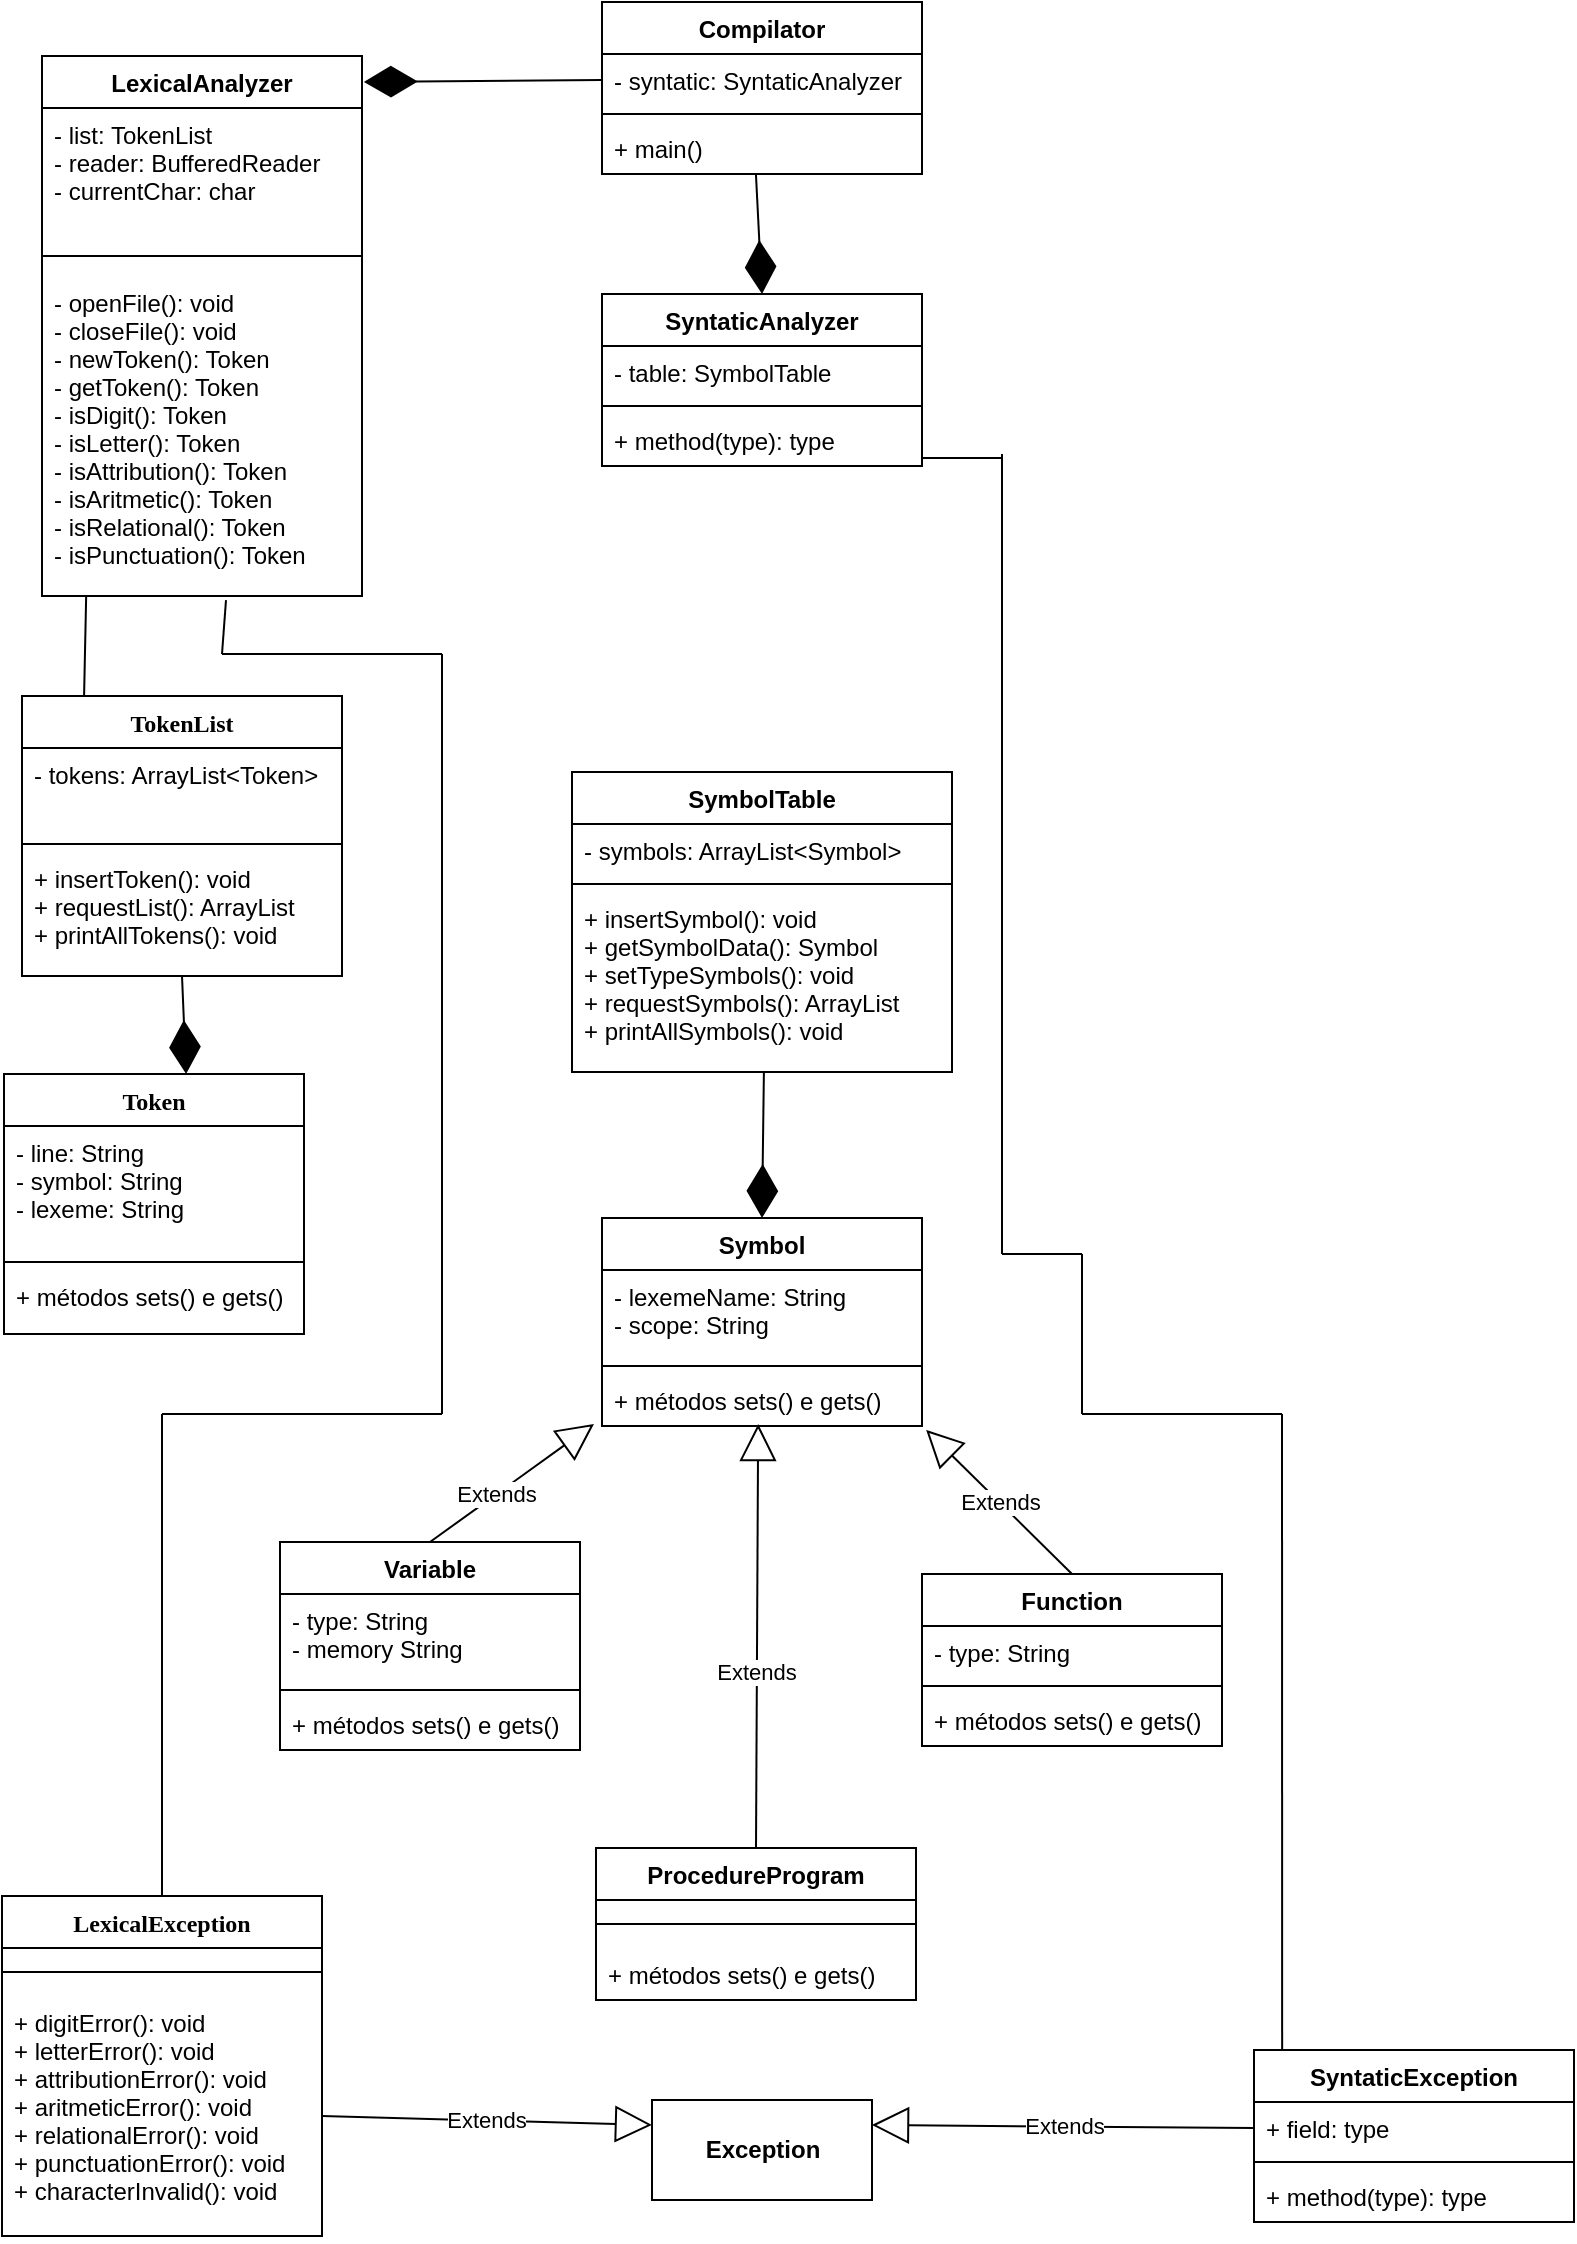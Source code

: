 <mxfile version="12.0.2" type="google" pages="1"><diagram id="2TDwrt6tPFfbkVCvWJ1h" name="Page-1"><mxGraphModel dx="1408" dy="780" grid="1" gridSize="10" guides="1" tooltips="1" connect="1" arrows="1" fold="1" page="1" pageScale="1" pageWidth="827" pageHeight="1169" math="0" shadow="0"><root><mxCell id="0"/><mxCell id="1" parent="0"/><mxCell id="0FzWUgutlJiLsOhfy9-G-1" value="Compilator" style="swimlane;fontStyle=1;align=center;verticalAlign=top;childLayout=stackLayout;horizontal=1;startSize=26;horizontalStack=0;resizeParent=1;resizeParentMax=0;resizeLast=0;collapsible=1;marginBottom=0;" vertex="1" parent="1"><mxGeometry x="320" y="20" width="160" height="86" as="geometry"/></mxCell><mxCell id="0FzWUgutlJiLsOhfy9-G-2" value="- syntatic: SyntaticAnalyzer" style="text;strokeColor=none;fillColor=none;align=left;verticalAlign=top;spacingLeft=4;spacingRight=4;overflow=hidden;rotatable=0;points=[[0,0.5],[1,0.5]];portConstraint=eastwest;" vertex="1" parent="0FzWUgutlJiLsOhfy9-G-1"><mxGeometry y="26" width="160" height="26" as="geometry"/></mxCell><mxCell id="0FzWUgutlJiLsOhfy9-G-3" value="" style="line;strokeWidth=1;fillColor=none;align=left;verticalAlign=middle;spacingTop=-1;spacingLeft=3;spacingRight=3;rotatable=0;labelPosition=right;points=[];portConstraint=eastwest;" vertex="1" parent="0FzWUgutlJiLsOhfy9-G-1"><mxGeometry y="52" width="160" height="8" as="geometry"/></mxCell><mxCell id="0FzWUgutlJiLsOhfy9-G-4" value="+ main()" style="text;strokeColor=none;fillColor=none;align=left;verticalAlign=top;spacingLeft=4;spacingRight=4;overflow=hidden;rotatable=0;points=[[0,0.5],[1,0.5]];portConstraint=eastwest;" vertex="1" parent="0FzWUgutlJiLsOhfy9-G-1"><mxGeometry y="60" width="160" height="26" as="geometry"/></mxCell><mxCell id="0FzWUgutlJiLsOhfy9-G-5" value="" style="endArrow=diamondThin;endFill=1;endSize=24;html=1;exitX=0.481;exitY=1;exitDx=0;exitDy=0;exitPerimeter=0;entryX=0.5;entryY=0;entryDx=0;entryDy=0;" edge="1" parent="1" source="0FzWUgutlJiLsOhfy9-G-4" target="0FzWUgutlJiLsOhfy9-G-6"><mxGeometry width="160" relative="1" as="geometry"><mxPoint x="320" y="546" as="sourcePoint"/><mxPoint x="397" y="166" as="targetPoint"/></mxGeometry></mxCell><mxCell id="0FzWUgutlJiLsOhfy9-G-6" value="SyntaticAnalyzer" style="swimlane;fontStyle=1;align=center;verticalAlign=top;childLayout=stackLayout;horizontal=1;startSize=26;horizontalStack=0;resizeParent=1;resizeParentMax=0;resizeLast=0;collapsible=1;marginBottom=0;" vertex="1" parent="1"><mxGeometry x="320" y="166" width="160" height="86" as="geometry"/></mxCell><mxCell id="0FzWUgutlJiLsOhfy9-G-7" value="- table: SymbolTable" style="text;strokeColor=none;fillColor=none;align=left;verticalAlign=top;spacingLeft=4;spacingRight=4;overflow=hidden;rotatable=0;points=[[0,0.5],[1,0.5]];portConstraint=eastwest;" vertex="1" parent="0FzWUgutlJiLsOhfy9-G-6"><mxGeometry y="26" width="160" height="26" as="geometry"/></mxCell><mxCell id="0FzWUgutlJiLsOhfy9-G-8" value="" style="line;strokeWidth=1;fillColor=none;align=left;verticalAlign=middle;spacingTop=-1;spacingLeft=3;spacingRight=3;rotatable=0;labelPosition=right;points=[];portConstraint=eastwest;" vertex="1" parent="0FzWUgutlJiLsOhfy9-G-6"><mxGeometry y="52" width="160" height="8" as="geometry"/></mxCell><mxCell id="0FzWUgutlJiLsOhfy9-G-9" value="+ method(type): type" style="text;strokeColor=none;fillColor=none;align=left;verticalAlign=top;spacingLeft=4;spacingRight=4;overflow=hidden;rotatable=0;points=[[0,0.5],[1,0.5]];portConstraint=eastwest;" vertex="1" parent="0FzWUgutlJiLsOhfy9-G-6"><mxGeometry y="60" width="160" height="26" as="geometry"/></mxCell><mxCell id="0FzWUgutlJiLsOhfy9-G-10" value="" style="endArrow=diamondThin;endFill=1;endSize=24;html=1;exitX=0;exitY=0.5;exitDx=0;exitDy=0;entryX=1.006;entryY=0.048;entryDx=0;entryDy=0;entryPerimeter=0;" edge="1" parent="1" source="0FzWUgutlJiLsOhfy9-G-2" target="0FzWUgutlJiLsOhfy9-G-11"><mxGeometry width="160" relative="1" as="geometry"><mxPoint x="20" y="66" as="sourcePoint"/><mxPoint x="180" y="66" as="targetPoint"/></mxGeometry></mxCell><mxCell id="0FzWUgutlJiLsOhfy9-G-11" value="LexicalAnalyzer" style="swimlane;fontStyle=1;align=center;verticalAlign=top;childLayout=stackLayout;horizontal=1;startSize=26;horizontalStack=0;resizeParent=1;resizeParentMax=0;resizeLast=0;collapsible=1;marginBottom=0;" vertex="1" parent="1"><mxGeometry x="40" y="47" width="160" height="270" as="geometry"/></mxCell><mxCell id="0FzWUgutlJiLsOhfy9-G-12" value="- list: TokenList&#10;- reader: BufferedReader&#10;- currentChar: char" style="text;strokeColor=none;fillColor=none;align=left;verticalAlign=top;spacingLeft=4;spacingRight=4;overflow=hidden;rotatable=0;points=[[0,0.5],[1,0.5]];portConstraint=eastwest;" vertex="1" parent="0FzWUgutlJiLsOhfy9-G-11"><mxGeometry y="26" width="160" height="64" as="geometry"/></mxCell><mxCell id="0FzWUgutlJiLsOhfy9-G-13" value="" style="line;strokeWidth=1;fillColor=none;align=left;verticalAlign=middle;spacingTop=-1;spacingLeft=3;spacingRight=3;rotatable=0;labelPosition=right;points=[];portConstraint=eastwest;" vertex="1" parent="0FzWUgutlJiLsOhfy9-G-11"><mxGeometry y="90" width="160" height="20" as="geometry"/></mxCell><mxCell id="0FzWUgutlJiLsOhfy9-G-14" value="- openFile(): void&#10;- closeFile(): void&#10;- newToken(): Token&#10;- getToken(): Token&#10;- isDigit(): Token&#10;- isLetter(): Token&#10;- isAttribution(): Token&#10;- isAritmetic(): Token&#10;- isRelational(): Token&#10;- isPunctuation(): Token" style="text;strokeColor=none;fillColor=none;align=left;verticalAlign=top;spacingLeft=4;spacingRight=4;overflow=hidden;rotatable=0;points=[[0,0.5],[1,0.5]];portConstraint=eastwest;" vertex="1" parent="0FzWUgutlJiLsOhfy9-G-11"><mxGeometry y="110" width="160" height="160" as="geometry"/></mxCell><mxCell id="0FzWUgutlJiLsOhfy9-G-15" value="TokenList" style="swimlane;fontStyle=1;align=center;verticalAlign=top;childLayout=stackLayout;horizontal=1;startSize=26;horizontalStack=0;resizeParent=1;resizeParentMax=0;resizeLast=0;collapsible=1;marginBottom=0;fontFamily=Verdana;" vertex="1" parent="1"><mxGeometry x="30" y="367" width="160" height="140" as="geometry"/></mxCell><mxCell id="0FzWUgutlJiLsOhfy9-G-16" value="- tokens: ArrayList&lt;Token&gt;" style="text;strokeColor=none;fillColor=none;align=left;verticalAlign=top;spacingLeft=4;spacingRight=4;overflow=hidden;rotatable=0;points=[[0,0.5],[1,0.5]];portConstraint=eastwest;" vertex="1" parent="0FzWUgutlJiLsOhfy9-G-15"><mxGeometry y="26" width="160" height="44" as="geometry"/></mxCell><mxCell id="0FzWUgutlJiLsOhfy9-G-17" value="" style="line;strokeWidth=1;fillColor=none;align=left;verticalAlign=middle;spacingTop=-1;spacingLeft=3;spacingRight=3;rotatable=0;labelPosition=right;points=[];portConstraint=eastwest;" vertex="1" parent="0FzWUgutlJiLsOhfy9-G-15"><mxGeometry y="70" width="160" height="8" as="geometry"/></mxCell><mxCell id="0FzWUgutlJiLsOhfy9-G-18" value="+ insertToken(): void&#10;+ requestList(): ArrayList&#10;+ printAllTokens(): void" style="text;strokeColor=none;fillColor=none;align=left;verticalAlign=top;spacingLeft=4;spacingRight=4;overflow=hidden;rotatable=0;points=[[0,0.5],[1,0.5]];portConstraint=eastwest;" vertex="1" parent="0FzWUgutlJiLsOhfy9-G-15"><mxGeometry y="78" width="160" height="62" as="geometry"/></mxCell><mxCell id="0FzWUgutlJiLsOhfy9-G-19" value="" style="endArrow=none;html=1;exitX=0.194;exitY=0;exitDx=0;exitDy=0;entryX=0.138;entryY=1;entryDx=0;entryDy=0;entryPerimeter=0;exitPerimeter=0;" edge="1" parent="1" source="0FzWUgutlJiLsOhfy9-G-15" target="0FzWUgutlJiLsOhfy9-G-14"><mxGeometry width="50" height="50" relative="1" as="geometry"><mxPoint x="330" y="476" as="sourcePoint"/><mxPoint x="380" y="426" as="targetPoint"/></mxGeometry></mxCell><mxCell id="0FzWUgutlJiLsOhfy9-G-20" value="LexicalException" style="swimlane;fontStyle=1;align=center;verticalAlign=top;childLayout=stackLayout;horizontal=1;startSize=26;horizontalStack=0;resizeParent=1;resizeParentMax=0;resizeLast=0;collapsible=1;marginBottom=0;fontFamily=Verdana;" vertex="1" parent="1"><mxGeometry x="20" y="967" width="160" height="170" as="geometry"/></mxCell><mxCell id="0FzWUgutlJiLsOhfy9-G-21" value="" style="line;strokeWidth=1;fillColor=none;align=left;verticalAlign=middle;spacingTop=-1;spacingLeft=3;spacingRight=3;rotatable=0;labelPosition=right;points=[];portConstraint=eastwest;" vertex="1" parent="0FzWUgutlJiLsOhfy9-G-20"><mxGeometry y="26" width="160" height="24" as="geometry"/></mxCell><mxCell id="0FzWUgutlJiLsOhfy9-G-22" value="+ digitError(): void&#10;+ letterError(): void&#10;+ attributionError(): void&#10;+ aritmeticError(): void&#10;+ relationalError(): void&#10;+ punctuationError(): void&#10;+ characterInvalid(): void" style="text;strokeColor=none;fillColor=none;align=left;verticalAlign=top;spacingLeft=4;spacingRight=4;overflow=hidden;rotatable=0;points=[[0,0.5],[1,0.5]];portConstraint=eastwest;" vertex="1" parent="0FzWUgutlJiLsOhfy9-G-20"><mxGeometry y="50" width="160" height="120" as="geometry"/></mxCell><mxCell id="0FzWUgutlJiLsOhfy9-G-23" value="Token" style="swimlane;fontStyle=1;align=center;verticalAlign=top;childLayout=stackLayout;horizontal=1;startSize=26;horizontalStack=0;resizeParent=1;resizeParentMax=0;resizeLast=0;collapsible=1;marginBottom=0;fontFamily=Verdana;" vertex="1" parent="1"><mxGeometry x="21" y="556" width="150" height="130" as="geometry"/></mxCell><mxCell id="0FzWUgutlJiLsOhfy9-G-24" value="- line: String&#10;- symbol: String&#10;- lexeme: String" style="text;strokeColor=none;fillColor=none;align=left;verticalAlign=top;spacingLeft=4;spacingRight=4;overflow=hidden;rotatable=0;points=[[0,0.5],[1,0.5]];portConstraint=eastwest;" vertex="1" parent="0FzWUgutlJiLsOhfy9-G-23"><mxGeometry y="26" width="150" height="64" as="geometry"/></mxCell><mxCell id="0FzWUgutlJiLsOhfy9-G-25" value="" style="line;strokeWidth=1;fillColor=none;align=left;verticalAlign=middle;spacingTop=-1;spacingLeft=3;spacingRight=3;rotatable=0;labelPosition=right;points=[];portConstraint=eastwest;" vertex="1" parent="0FzWUgutlJiLsOhfy9-G-23"><mxGeometry y="90" width="150" height="8" as="geometry"/></mxCell><mxCell id="0FzWUgutlJiLsOhfy9-G-26" value="+ métodos sets() e gets()" style="text;strokeColor=none;fillColor=none;align=left;verticalAlign=top;spacingLeft=4;spacingRight=4;overflow=hidden;rotatable=0;points=[[0,0.5],[1,0.5]];portConstraint=eastwest;" vertex="1" parent="0FzWUgutlJiLsOhfy9-G-23"><mxGeometry y="98" width="150" height="32" as="geometry"/></mxCell><mxCell id="0FzWUgutlJiLsOhfy9-G-27" value="" style="endArrow=diamondThin;endFill=1;endSize=24;html=1;exitX=0.5;exitY=1;exitDx=0;exitDy=0;exitPerimeter=0;entryX=0.607;entryY=0;entryDx=0;entryDy=0;entryPerimeter=0;" edge="1" parent="1" source="0FzWUgutlJiLsOhfy9-G-18" target="0FzWUgutlJiLsOhfy9-G-23"><mxGeometry width="160" relative="1" as="geometry"><mxPoint x="-250" y="656" as="sourcePoint"/><mxPoint x="-90" y="656" as="targetPoint"/></mxGeometry></mxCell><mxCell id="0FzWUgutlJiLsOhfy9-G-28" value="SymbolTable" style="swimlane;fontStyle=1;align=center;verticalAlign=top;childLayout=stackLayout;horizontal=1;startSize=26;horizontalStack=0;resizeParent=1;resizeParentMax=0;resizeLast=0;collapsible=1;marginBottom=0;" vertex="1" parent="1"><mxGeometry x="305" y="405" width="190" height="150" as="geometry"/></mxCell><mxCell id="0FzWUgutlJiLsOhfy9-G-29" value="- symbols: ArrayList&lt;Symbol&gt;" style="text;strokeColor=none;fillColor=none;align=left;verticalAlign=top;spacingLeft=4;spacingRight=4;overflow=hidden;rotatable=0;points=[[0,0.5],[1,0.5]];portConstraint=eastwest;" vertex="1" parent="0FzWUgutlJiLsOhfy9-G-28"><mxGeometry y="26" width="190" height="26" as="geometry"/></mxCell><mxCell id="0FzWUgutlJiLsOhfy9-G-30" value="" style="line;strokeWidth=1;fillColor=none;align=left;verticalAlign=middle;spacingTop=-1;spacingLeft=3;spacingRight=3;rotatable=0;labelPosition=right;points=[];portConstraint=eastwest;" vertex="1" parent="0FzWUgutlJiLsOhfy9-G-28"><mxGeometry y="52" width="190" height="8" as="geometry"/></mxCell><mxCell id="0FzWUgutlJiLsOhfy9-G-31" value="+ insertSymbol(): void&#10;+ getSymbolData(): Symbol&#10;+ setTypeSymbols(): void&#10;+ requestSymbols(): ArrayList&#10;+ printAllSymbols(): void" style="text;strokeColor=none;fillColor=none;align=left;verticalAlign=top;spacingLeft=4;spacingRight=4;overflow=hidden;rotatable=0;points=[[0,0.5],[1,0.5]];portConstraint=eastwest;" vertex="1" parent="0FzWUgutlJiLsOhfy9-G-28"><mxGeometry y="60" width="190" height="90" as="geometry"/></mxCell><mxCell id="0FzWUgutlJiLsOhfy9-G-32" value="Symbol" style="swimlane;fontStyle=1;align=center;verticalAlign=top;childLayout=stackLayout;horizontal=1;startSize=26;horizontalStack=0;resizeParent=1;resizeParentMax=0;resizeLast=0;collapsible=1;marginBottom=0;" vertex="1" parent="1"><mxGeometry x="320" y="628" width="160" height="104" as="geometry"/></mxCell><mxCell id="0FzWUgutlJiLsOhfy9-G-33" value="- lexemeName: String&#10;- scope: String" style="text;strokeColor=none;fillColor=none;align=left;verticalAlign=top;spacingLeft=4;spacingRight=4;overflow=hidden;rotatable=0;points=[[0,0.5],[1,0.5]];portConstraint=eastwest;" vertex="1" parent="0FzWUgutlJiLsOhfy9-G-32"><mxGeometry y="26" width="160" height="44" as="geometry"/></mxCell><mxCell id="0FzWUgutlJiLsOhfy9-G-34" value="" style="line;strokeWidth=1;fillColor=none;align=left;verticalAlign=middle;spacingTop=-1;spacingLeft=3;spacingRight=3;rotatable=0;labelPosition=right;points=[];portConstraint=eastwest;" vertex="1" parent="0FzWUgutlJiLsOhfy9-G-32"><mxGeometry y="70" width="160" height="8" as="geometry"/></mxCell><mxCell id="0FzWUgutlJiLsOhfy9-G-35" value="+ métodos sets() e gets()" style="text;strokeColor=none;fillColor=none;align=left;verticalAlign=top;spacingLeft=4;spacingRight=4;overflow=hidden;rotatable=0;points=[[0,0.5],[1,0.5]];portConstraint=eastwest;" vertex="1" parent="0FzWUgutlJiLsOhfy9-G-32"><mxGeometry y="78" width="160" height="26" as="geometry"/></mxCell><mxCell id="0FzWUgutlJiLsOhfy9-G-36" value="" style="endArrow=diamondThin;endFill=1;endSize=24;html=1;exitX=0.505;exitY=1;exitDx=0;exitDy=0;exitPerimeter=0;entryX=0.5;entryY=0;entryDx=0;entryDy=0;" edge="1" parent="1" source="0FzWUgutlJiLsOhfy9-G-31" target="0FzWUgutlJiLsOhfy9-G-32"><mxGeometry width="160" relative="1" as="geometry"><mxPoint x="190" y="786" as="sourcePoint"/><mxPoint x="350" y="786" as="targetPoint"/></mxGeometry></mxCell><mxCell id="0FzWUgutlJiLsOhfy9-G-37" value="Variable" style="swimlane;fontStyle=1;align=center;verticalAlign=top;childLayout=stackLayout;horizontal=1;startSize=26;horizontalStack=0;resizeParent=1;resizeParentMax=0;resizeLast=0;collapsible=1;marginBottom=0;" vertex="1" parent="1"><mxGeometry x="159" y="790" width="150" height="104" as="geometry"/></mxCell><mxCell id="0FzWUgutlJiLsOhfy9-G-38" value="- type: String&#10;- memory String" style="text;strokeColor=none;fillColor=none;align=left;verticalAlign=top;spacingLeft=4;spacingRight=4;overflow=hidden;rotatable=0;points=[[0,0.5],[1,0.5]];portConstraint=eastwest;" vertex="1" parent="0FzWUgutlJiLsOhfy9-G-37"><mxGeometry y="26" width="150" height="44" as="geometry"/></mxCell><mxCell id="0FzWUgutlJiLsOhfy9-G-39" value="" style="line;strokeWidth=1;fillColor=none;align=left;verticalAlign=middle;spacingTop=-1;spacingLeft=3;spacingRight=3;rotatable=0;labelPosition=right;points=[];portConstraint=eastwest;" vertex="1" parent="0FzWUgutlJiLsOhfy9-G-37"><mxGeometry y="70" width="150" height="8" as="geometry"/></mxCell><mxCell id="0FzWUgutlJiLsOhfy9-G-40" value="+ métodos sets() e gets()" style="text;strokeColor=none;fillColor=none;align=left;verticalAlign=top;spacingLeft=4;spacingRight=4;overflow=hidden;rotatable=0;points=[[0,0.5],[1,0.5]];portConstraint=eastwest;" vertex="1" parent="0FzWUgutlJiLsOhfy9-G-37"><mxGeometry y="78" width="150" height="26" as="geometry"/></mxCell><mxCell id="0FzWUgutlJiLsOhfy9-G-41" value="Extends" style="endArrow=block;endSize=16;endFill=0;html=1;exitX=0.5;exitY=0;exitDx=0;exitDy=0;entryX=-0.025;entryY=0.962;entryDx=0;entryDy=0;entryPerimeter=0;" edge="1" parent="1" source="0FzWUgutlJiLsOhfy9-G-37" target="0FzWUgutlJiLsOhfy9-G-35"><mxGeometry x="-0.212" y="1" width="160" relative="1" as="geometry"><mxPoint x="510" y="996" as="sourcePoint"/><mxPoint x="670" y="996" as="targetPoint"/><mxPoint x="1" as="offset"/></mxGeometry></mxCell><mxCell id="0FzWUgutlJiLsOhfy9-G-42" value="Extends" style="endArrow=block;endSize=16;endFill=0;html=1;exitX=0.5;exitY=0;exitDx=0;exitDy=0;entryX=0.488;entryY=0.962;entryDx=0;entryDy=0;entryPerimeter=0;" edge="1" parent="1" source="0FzWUgutlJiLsOhfy9-G-48" target="0FzWUgutlJiLsOhfy9-G-35"><mxGeometry x="-0.17" width="160" relative="1" as="geometry"><mxPoint x="410" y="960" as="sourcePoint"/><mxPoint x="770" y="906" as="targetPoint"/><mxPoint as="offset"/></mxGeometry></mxCell><mxCell id="0FzWUgutlJiLsOhfy9-G-43" value="Function" style="swimlane;fontStyle=1;align=center;verticalAlign=top;childLayout=stackLayout;horizontal=1;startSize=26;horizontalStack=0;resizeParent=1;resizeParentMax=0;resizeLast=0;collapsible=1;marginBottom=0;" vertex="1" parent="1"><mxGeometry x="480" y="806" width="150" height="86" as="geometry"/></mxCell><mxCell id="0FzWUgutlJiLsOhfy9-G-44" value="- type: String" style="text;strokeColor=none;fillColor=none;align=left;verticalAlign=top;spacingLeft=4;spacingRight=4;overflow=hidden;rotatable=0;points=[[0,0.5],[1,0.5]];portConstraint=eastwest;" vertex="1" parent="0FzWUgutlJiLsOhfy9-G-43"><mxGeometry y="26" width="150" height="26" as="geometry"/></mxCell><mxCell id="0FzWUgutlJiLsOhfy9-G-45" value="" style="line;strokeWidth=1;fillColor=none;align=left;verticalAlign=middle;spacingTop=-1;spacingLeft=3;spacingRight=3;rotatable=0;labelPosition=right;points=[];portConstraint=eastwest;" vertex="1" parent="0FzWUgutlJiLsOhfy9-G-43"><mxGeometry y="52" width="150" height="8" as="geometry"/></mxCell><mxCell id="0FzWUgutlJiLsOhfy9-G-46" value="+ métodos sets() e gets()" style="text;strokeColor=none;fillColor=none;align=left;verticalAlign=top;spacingLeft=4;spacingRight=4;overflow=hidden;rotatable=0;points=[[0,0.5],[1,0.5]];portConstraint=eastwest;" vertex="1" parent="0FzWUgutlJiLsOhfy9-G-43"><mxGeometry y="60" width="150" height="26" as="geometry"/></mxCell><mxCell id="0FzWUgutlJiLsOhfy9-G-47" value="Extends" style="endArrow=block;endSize=16;endFill=0;html=1;exitX=0.5;exitY=0;exitDx=0;exitDy=0;entryX=1.013;entryY=1.077;entryDx=0;entryDy=0;entryPerimeter=0;" edge="1" parent="1" source="0FzWUgutlJiLsOhfy9-G-43" target="0FzWUgutlJiLsOhfy9-G-35"><mxGeometry width="160" relative="1" as="geometry"><mxPoint x="710" y="876" as="sourcePoint"/><mxPoint x="870" y="876" as="targetPoint"/></mxGeometry></mxCell><mxCell id="0FzWUgutlJiLsOhfy9-G-48" value="ProcedureProgram" style="swimlane;fontStyle=1;align=center;verticalAlign=top;childLayout=stackLayout;horizontal=1;startSize=26;horizontalStack=0;resizeParent=1;resizeParentMax=0;resizeLast=0;collapsible=1;marginBottom=0;" vertex="1" parent="1"><mxGeometry x="317" y="943" width="160" height="76" as="geometry"/></mxCell><mxCell id="0FzWUgutlJiLsOhfy9-G-49" value="" style="line;strokeWidth=1;fillColor=none;align=left;verticalAlign=middle;spacingTop=-1;spacingLeft=3;spacingRight=3;rotatable=0;labelPosition=right;points=[];portConstraint=eastwest;" vertex="1" parent="0FzWUgutlJiLsOhfy9-G-48"><mxGeometry y="26" width="160" height="24" as="geometry"/></mxCell><mxCell id="0FzWUgutlJiLsOhfy9-G-50" value="+ métodos sets() e gets()" style="text;strokeColor=none;fillColor=none;align=left;verticalAlign=top;spacingLeft=4;spacingRight=4;overflow=hidden;rotatable=0;points=[[0,0.5],[1,0.5]];portConstraint=eastwest;" vertex="1" parent="0FzWUgutlJiLsOhfy9-G-48"><mxGeometry y="50" width="160" height="26" as="geometry"/></mxCell><mxCell id="0FzWUgutlJiLsOhfy9-G-51" value="" style="endArrow=none;html=1;exitX=0.5;exitY=0;exitDx=0;exitDy=0;" edge="1" parent="1" source="0FzWUgutlJiLsOhfy9-G-20"><mxGeometry width="50" height="50" relative="1" as="geometry"><mxPoint x="30" y="916" as="sourcePoint"/><mxPoint x="100" y="726" as="targetPoint"/></mxGeometry></mxCell><mxCell id="0FzWUgutlJiLsOhfy9-G-52" value="" style="endArrow=none;html=1;" edge="1" parent="1"><mxGeometry width="50" height="50" relative="1" as="geometry"><mxPoint x="100" y="726" as="sourcePoint"/><mxPoint x="240" y="726" as="targetPoint"/></mxGeometry></mxCell><mxCell id="0FzWUgutlJiLsOhfy9-G-53" value="" style="endArrow=none;html=1;" edge="1" parent="1"><mxGeometry width="50" height="50" relative="1" as="geometry"><mxPoint x="240" y="726" as="sourcePoint"/><mxPoint x="240" y="346" as="targetPoint"/></mxGeometry></mxCell><mxCell id="0FzWUgutlJiLsOhfy9-G-54" value="" style="endArrow=none;html=1;" edge="1" parent="1"><mxGeometry width="50" height="50" relative="1" as="geometry"><mxPoint x="240" y="346" as="sourcePoint"/><mxPoint x="130" y="346" as="targetPoint"/></mxGeometry></mxCell><mxCell id="0FzWUgutlJiLsOhfy9-G-55" value="" style="endArrow=none;html=1;entryX=0.575;entryY=1.013;entryDx=0;entryDy=0;entryPerimeter=0;" edge="1" parent="1" target="0FzWUgutlJiLsOhfy9-G-14"><mxGeometry width="50" height="50" relative="1" as="geometry"><mxPoint x="130" y="346" as="sourcePoint"/><mxPoint x="-210" y="426" as="targetPoint"/></mxGeometry></mxCell><mxCell id="0FzWUgutlJiLsOhfy9-G-56" value="SyntaticException" style="swimlane;fontStyle=1;align=center;verticalAlign=top;childLayout=stackLayout;horizontal=1;startSize=26;horizontalStack=0;resizeParent=1;resizeParentMax=0;resizeLast=0;collapsible=1;marginBottom=0;" vertex="1" parent="1"><mxGeometry x="646" y="1044" width="160" height="86" as="geometry"/></mxCell><mxCell id="0FzWUgutlJiLsOhfy9-G-57" value="+ field: type" style="text;strokeColor=none;fillColor=none;align=left;verticalAlign=top;spacingLeft=4;spacingRight=4;overflow=hidden;rotatable=0;points=[[0,0.5],[1,0.5]];portConstraint=eastwest;" vertex="1" parent="0FzWUgutlJiLsOhfy9-G-56"><mxGeometry y="26" width="160" height="26" as="geometry"/></mxCell><mxCell id="0FzWUgutlJiLsOhfy9-G-58" value="" style="line;strokeWidth=1;fillColor=none;align=left;verticalAlign=middle;spacingTop=-1;spacingLeft=3;spacingRight=3;rotatable=0;labelPosition=right;points=[];portConstraint=eastwest;" vertex="1" parent="0FzWUgutlJiLsOhfy9-G-56"><mxGeometry y="52" width="160" height="8" as="geometry"/></mxCell><mxCell id="0FzWUgutlJiLsOhfy9-G-59" value="+ method(type): type" style="text;strokeColor=none;fillColor=none;align=left;verticalAlign=top;spacingLeft=4;spacingRight=4;overflow=hidden;rotatable=0;points=[[0,0.5],[1,0.5]];portConstraint=eastwest;" vertex="1" parent="0FzWUgutlJiLsOhfy9-G-56"><mxGeometry y="60" width="160" height="26" as="geometry"/></mxCell><mxCell id="0FzWUgutlJiLsOhfy9-G-60" value="&lt;b&gt;Exception&lt;/b&gt;" style="html=1;" vertex="1" parent="1"><mxGeometry x="345" y="1069" width="110" height="50" as="geometry"/></mxCell><mxCell id="0FzWUgutlJiLsOhfy9-G-61" value="Extends" style="endArrow=block;endSize=16;endFill=0;html=1;exitX=1;exitY=0.5;exitDx=0;exitDy=0;entryX=0;entryY=0.25;entryDx=0;entryDy=0;" edge="1" parent="1" source="0FzWUgutlJiLsOhfy9-G-22" target="0FzWUgutlJiLsOhfy9-G-60"><mxGeometry width="160" relative="1" as="geometry"><mxPoint x="210" y="1156" as="sourcePoint"/><mxPoint x="370" y="1156" as="targetPoint"/></mxGeometry></mxCell><mxCell id="0FzWUgutlJiLsOhfy9-G-62" value="Extends" style="endArrow=block;endSize=16;endFill=0;html=1;entryX=1;entryY=0.25;entryDx=0;entryDy=0;exitX=0;exitY=0.5;exitDx=0;exitDy=0;" edge="1" parent="1" source="0FzWUgutlJiLsOhfy9-G-57" target="0FzWUgutlJiLsOhfy9-G-60"><mxGeometry width="160" relative="1" as="geometry"><mxPoint x="640" y="1112" as="sourcePoint"/><mxPoint x="690" y="1166" as="targetPoint"/></mxGeometry></mxCell><mxCell id="0FzWUgutlJiLsOhfy9-G-63" value="" style="endArrow=none;html=1;exitX=0.088;exitY=0;exitDx=0;exitDy=0;exitPerimeter=0;" edge="1" parent="1" source="0FzWUgutlJiLsOhfy9-G-56"><mxGeometry width="50" height="50" relative="1" as="geometry"><mxPoint x="730" y="966" as="sourcePoint"/><mxPoint x="660" y="726" as="targetPoint"/></mxGeometry></mxCell><mxCell id="0FzWUgutlJiLsOhfy9-G-64" value="" style="endArrow=none;html=1;" edge="1" parent="1"><mxGeometry width="50" height="50" relative="1" as="geometry"><mxPoint x="660" y="726" as="sourcePoint"/><mxPoint x="560" y="726" as="targetPoint"/></mxGeometry></mxCell><mxCell id="0FzWUgutlJiLsOhfy9-G-65" value="" style="endArrow=none;html=1;" edge="1" parent="1"><mxGeometry width="50" height="50" relative="1" as="geometry"><mxPoint x="560" y="726" as="sourcePoint"/><mxPoint x="560" y="646" as="targetPoint"/></mxGeometry></mxCell><mxCell id="0FzWUgutlJiLsOhfy9-G-66" value="" style="endArrow=none;html=1;" edge="1" parent="1"><mxGeometry width="50" height="50" relative="1" as="geometry"><mxPoint x="560" y="646" as="sourcePoint"/><mxPoint x="520" y="646" as="targetPoint"/></mxGeometry></mxCell><mxCell id="0FzWUgutlJiLsOhfy9-G-67" value="" style="endArrow=none;html=1;" edge="1" parent="1"><mxGeometry width="50" height="50" relative="1" as="geometry"><mxPoint x="520" y="646" as="sourcePoint"/><mxPoint x="520" y="246" as="targetPoint"/></mxGeometry></mxCell><mxCell id="0FzWUgutlJiLsOhfy9-G-68" value="" style="endArrow=none;html=1;exitX=1;exitY=0.846;exitDx=0;exitDy=0;exitPerimeter=0;" edge="1" parent="1" source="0FzWUgutlJiLsOhfy9-G-9"><mxGeometry width="50" height="50" relative="1" as="geometry"><mxPoint x="670" y="366" as="sourcePoint"/><mxPoint x="520" y="248" as="targetPoint"/></mxGeometry></mxCell></root></mxGraphModel></diagram></mxfile>